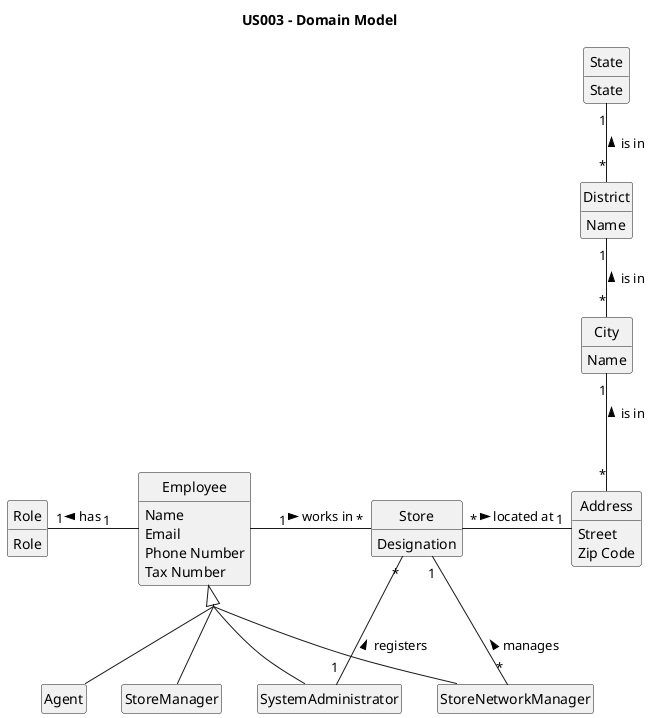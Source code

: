 @startuml
'https://plantuml.com/class-diagram

title US003 - Domain Model

skinparam monochrome true
skinparam packageStyle rectangle
skinparam shadowing false
hide empty members
skinparam groupInheritance 3
hide circle

class SystemAdministrator

class Employee

class Role

class SystemAdministrator

class Agent

class StoreManager

class StoreNetworkManager

class Store

class Address

class Role {
Role
}

class Store {
Designation

}

class Address {
Street
Zip Code
}

class District{
Name
}

class City{
Name
}

class State{
State
}

class SystemAdministrator {
}

class Employee {
Name
Email
Phone Number
Tax Number
}




Employee <|-- Agent
Employee <|-- StoreNetworkManager
Employee <|-- StoreManager
Employee <|-- SystemAdministrator

SystemAdministrator "1" -left- "*" Store : registers >

Store "*" - "1" Address : located at >
Employee "1" - "*" Store : works in >

Employee "1" -left "1" Role : has >

Store "1" -- "*" StoreNetworkManager : manages <

City "1" -- "*" Address : is in <

District "1" -- "*" City : is in <

State "1" -- "*" District :is in <


@enduml